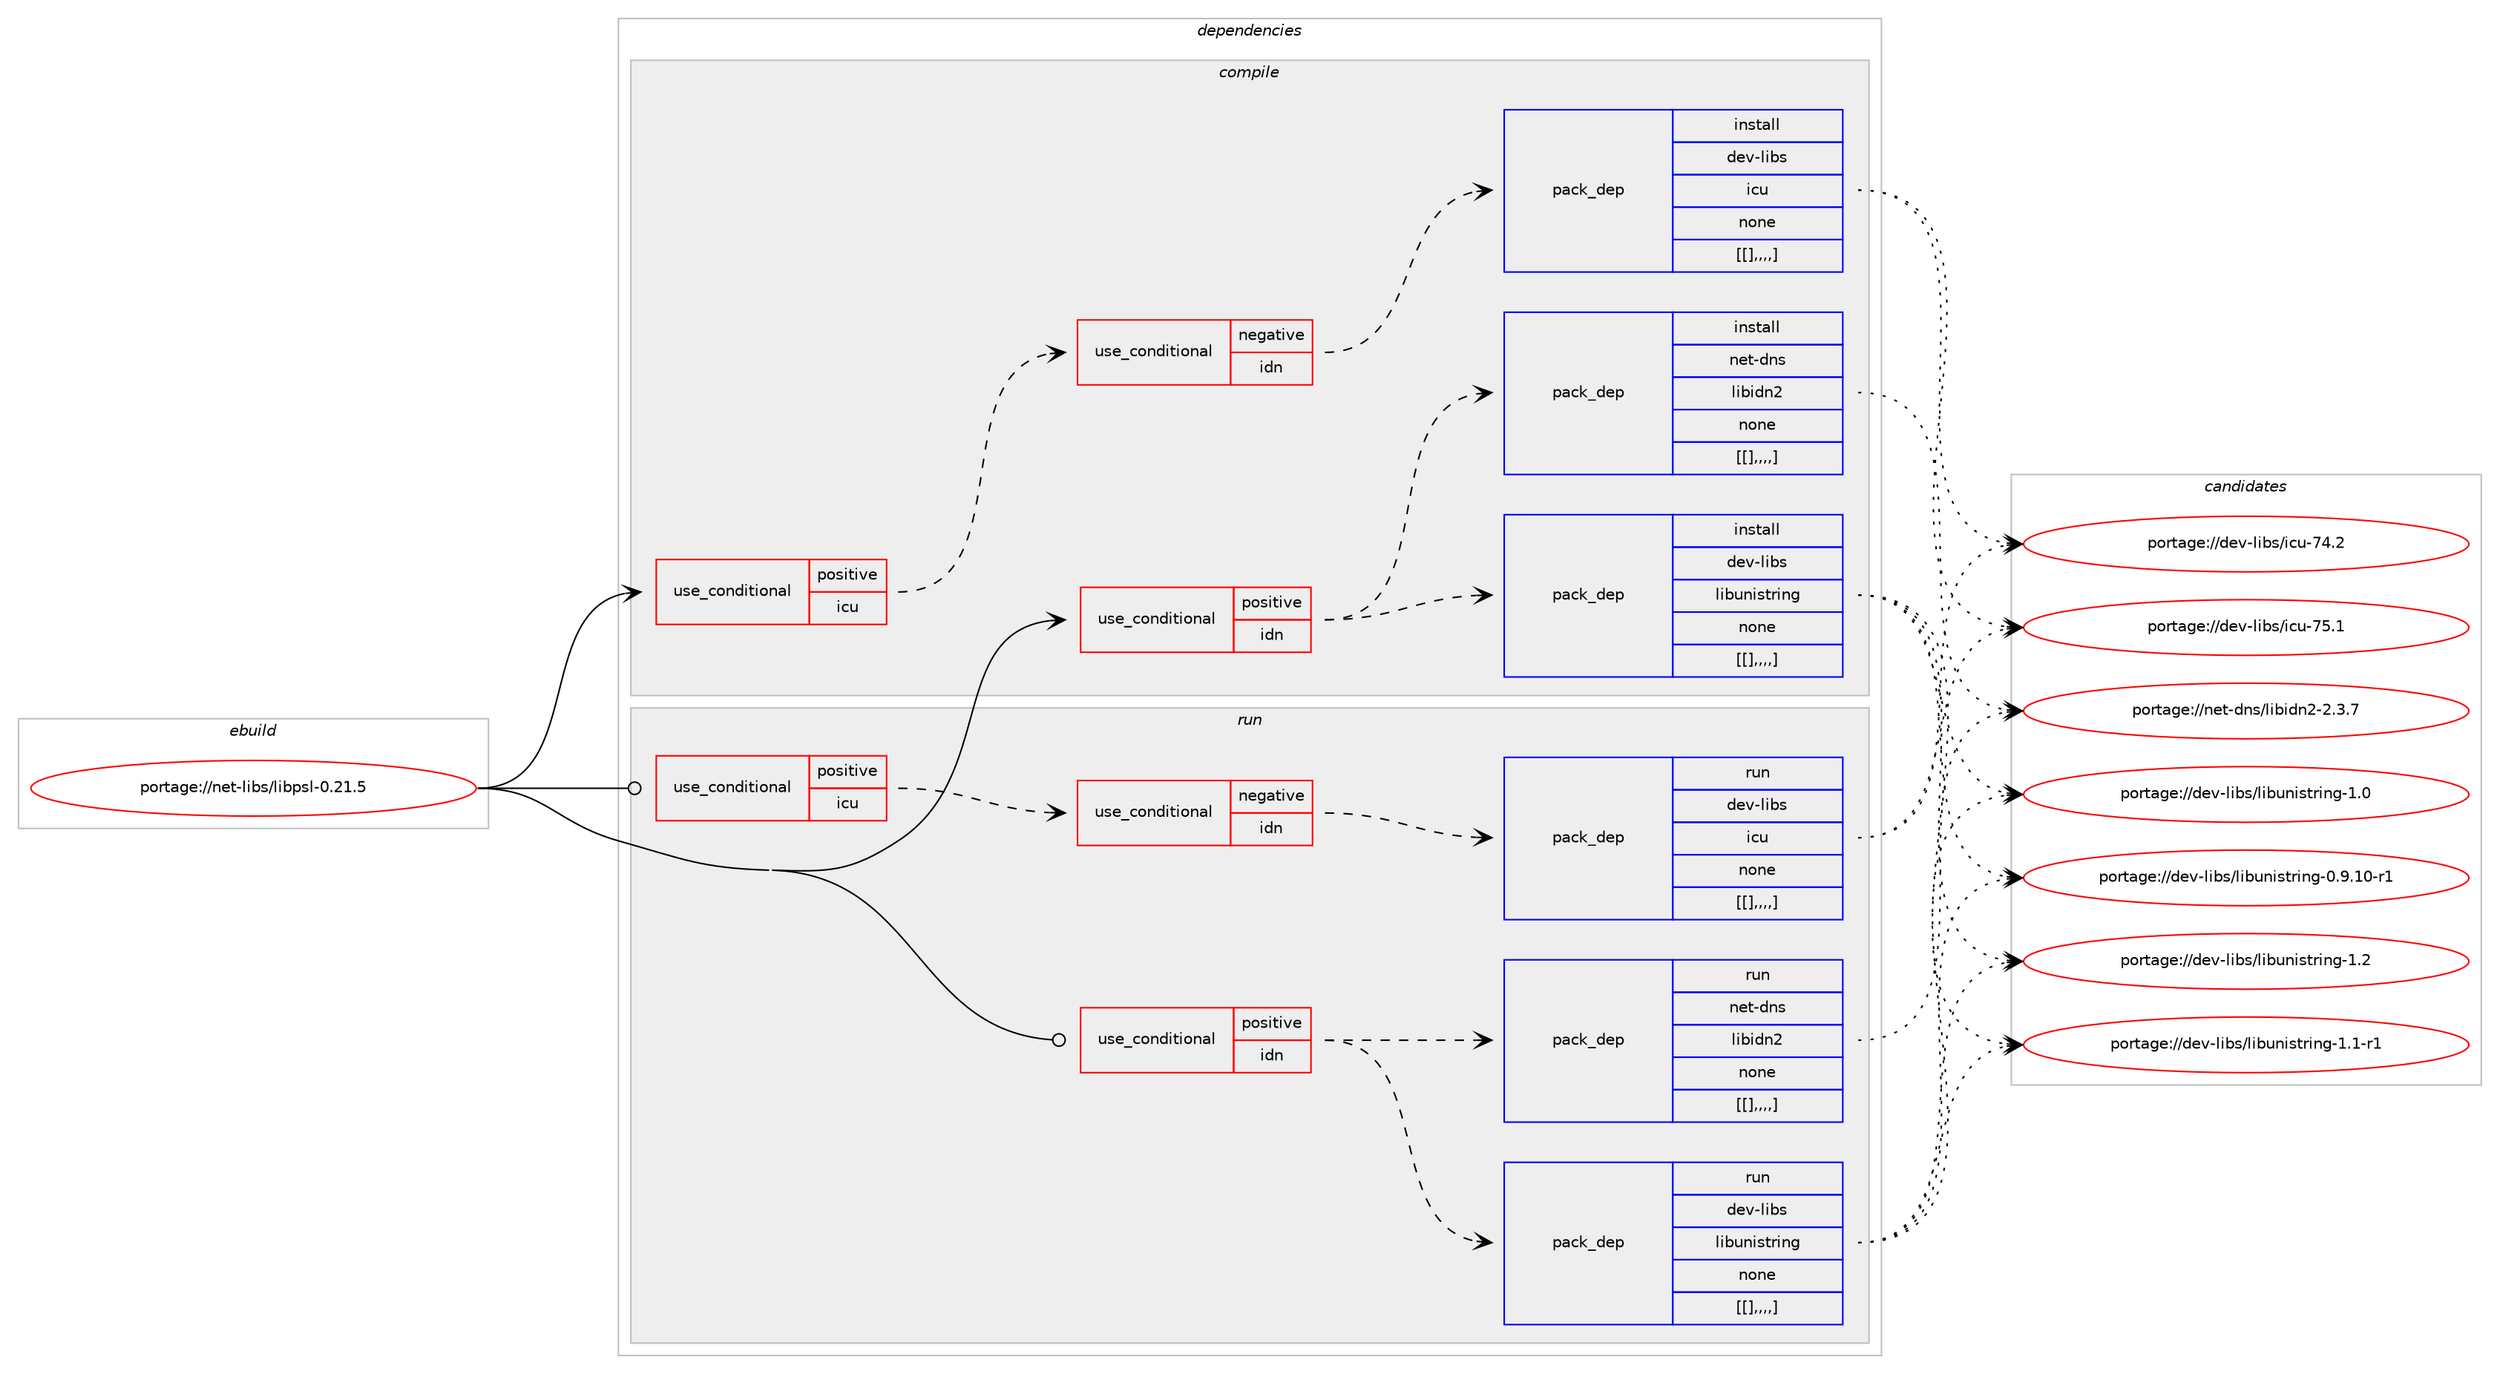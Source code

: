 digraph prolog {

# *************
# Graph options
# *************

newrank=true;
concentrate=true;
compound=true;
graph [rankdir=LR,fontname=Helvetica,fontsize=10,ranksep=1.5];#, ranksep=2.5, nodesep=0.2];
edge  [arrowhead=vee];
node  [fontname=Helvetica,fontsize=10];

# **********
# The ebuild
# **********

subgraph cluster_leftcol {
color=gray;
label=<<i>ebuild</i>>;
id [label="portage://net-libs/libpsl-0.21.5", color=red, width=4, href="../net-libs/libpsl-0.21.5.svg"];
}

# ****************
# The dependencies
# ****************

subgraph cluster_midcol {
color=gray;
label=<<i>dependencies</i>>;
subgraph cluster_compile {
fillcolor="#eeeeee";
style=filled;
label=<<i>compile</i>>;
subgraph cond98641 {
dependency378889 [label=<<TABLE BORDER="0" CELLBORDER="1" CELLSPACING="0" CELLPADDING="4"><TR><TD ROWSPAN="3" CELLPADDING="10">use_conditional</TD></TR><TR><TD>positive</TD></TR><TR><TD>icu</TD></TR></TABLE>>, shape=none, color=red];
subgraph cond98642 {
dependency378890 [label=<<TABLE BORDER="0" CELLBORDER="1" CELLSPACING="0" CELLPADDING="4"><TR><TD ROWSPAN="3" CELLPADDING="10">use_conditional</TD></TR><TR><TD>negative</TD></TR><TR><TD>idn</TD></TR></TABLE>>, shape=none, color=red];
subgraph pack277427 {
dependency378891 [label=<<TABLE BORDER="0" CELLBORDER="1" CELLSPACING="0" CELLPADDING="4" WIDTH="220"><TR><TD ROWSPAN="6" CELLPADDING="30">pack_dep</TD></TR><TR><TD WIDTH="110">install</TD></TR><TR><TD>dev-libs</TD></TR><TR><TD>icu</TD></TR><TR><TD>none</TD></TR><TR><TD>[[],,,,]</TD></TR></TABLE>>, shape=none, color=blue];
}
dependency378890:e -> dependency378891:w [weight=20,style="dashed",arrowhead="vee"];
}
dependency378889:e -> dependency378890:w [weight=20,style="dashed",arrowhead="vee"];
}
id:e -> dependency378889:w [weight=20,style="solid",arrowhead="vee"];
subgraph cond98643 {
dependency378892 [label=<<TABLE BORDER="0" CELLBORDER="1" CELLSPACING="0" CELLPADDING="4"><TR><TD ROWSPAN="3" CELLPADDING="10">use_conditional</TD></TR><TR><TD>positive</TD></TR><TR><TD>idn</TD></TR></TABLE>>, shape=none, color=red];
subgraph pack277428 {
dependency378893 [label=<<TABLE BORDER="0" CELLBORDER="1" CELLSPACING="0" CELLPADDING="4" WIDTH="220"><TR><TD ROWSPAN="6" CELLPADDING="30">pack_dep</TD></TR><TR><TD WIDTH="110">install</TD></TR><TR><TD>dev-libs</TD></TR><TR><TD>libunistring</TD></TR><TR><TD>none</TD></TR><TR><TD>[[],,,,]</TD></TR></TABLE>>, shape=none, color=blue];
}
dependency378892:e -> dependency378893:w [weight=20,style="dashed",arrowhead="vee"];
subgraph pack277429 {
dependency378894 [label=<<TABLE BORDER="0" CELLBORDER="1" CELLSPACING="0" CELLPADDING="4" WIDTH="220"><TR><TD ROWSPAN="6" CELLPADDING="30">pack_dep</TD></TR><TR><TD WIDTH="110">install</TD></TR><TR><TD>net-dns</TD></TR><TR><TD>libidn2</TD></TR><TR><TD>none</TD></TR><TR><TD>[[],,,,]</TD></TR></TABLE>>, shape=none, color=blue];
}
dependency378892:e -> dependency378894:w [weight=20,style="dashed",arrowhead="vee"];
}
id:e -> dependency378892:w [weight=20,style="solid",arrowhead="vee"];
}
subgraph cluster_compileandrun {
fillcolor="#eeeeee";
style=filled;
label=<<i>compile and run</i>>;
}
subgraph cluster_run {
fillcolor="#eeeeee";
style=filled;
label=<<i>run</i>>;
subgraph cond98644 {
dependency378895 [label=<<TABLE BORDER="0" CELLBORDER="1" CELLSPACING="0" CELLPADDING="4"><TR><TD ROWSPAN="3" CELLPADDING="10">use_conditional</TD></TR><TR><TD>positive</TD></TR><TR><TD>icu</TD></TR></TABLE>>, shape=none, color=red];
subgraph cond98645 {
dependency378896 [label=<<TABLE BORDER="0" CELLBORDER="1" CELLSPACING="0" CELLPADDING="4"><TR><TD ROWSPAN="3" CELLPADDING="10">use_conditional</TD></TR><TR><TD>negative</TD></TR><TR><TD>idn</TD></TR></TABLE>>, shape=none, color=red];
subgraph pack277430 {
dependency378897 [label=<<TABLE BORDER="0" CELLBORDER="1" CELLSPACING="0" CELLPADDING="4" WIDTH="220"><TR><TD ROWSPAN="6" CELLPADDING="30">pack_dep</TD></TR><TR><TD WIDTH="110">run</TD></TR><TR><TD>dev-libs</TD></TR><TR><TD>icu</TD></TR><TR><TD>none</TD></TR><TR><TD>[[],,,,]</TD></TR></TABLE>>, shape=none, color=blue];
}
dependency378896:e -> dependency378897:w [weight=20,style="dashed",arrowhead="vee"];
}
dependency378895:e -> dependency378896:w [weight=20,style="dashed",arrowhead="vee"];
}
id:e -> dependency378895:w [weight=20,style="solid",arrowhead="odot"];
subgraph cond98646 {
dependency378898 [label=<<TABLE BORDER="0" CELLBORDER="1" CELLSPACING="0" CELLPADDING="4"><TR><TD ROWSPAN="3" CELLPADDING="10">use_conditional</TD></TR><TR><TD>positive</TD></TR><TR><TD>idn</TD></TR></TABLE>>, shape=none, color=red];
subgraph pack277431 {
dependency378899 [label=<<TABLE BORDER="0" CELLBORDER="1" CELLSPACING="0" CELLPADDING="4" WIDTH="220"><TR><TD ROWSPAN="6" CELLPADDING="30">pack_dep</TD></TR><TR><TD WIDTH="110">run</TD></TR><TR><TD>dev-libs</TD></TR><TR><TD>libunistring</TD></TR><TR><TD>none</TD></TR><TR><TD>[[],,,,]</TD></TR></TABLE>>, shape=none, color=blue];
}
dependency378898:e -> dependency378899:w [weight=20,style="dashed",arrowhead="vee"];
subgraph pack277432 {
dependency378900 [label=<<TABLE BORDER="0" CELLBORDER="1" CELLSPACING="0" CELLPADDING="4" WIDTH="220"><TR><TD ROWSPAN="6" CELLPADDING="30">pack_dep</TD></TR><TR><TD WIDTH="110">run</TD></TR><TR><TD>net-dns</TD></TR><TR><TD>libidn2</TD></TR><TR><TD>none</TD></TR><TR><TD>[[],,,,]</TD></TR></TABLE>>, shape=none, color=blue];
}
dependency378898:e -> dependency378900:w [weight=20,style="dashed",arrowhead="vee"];
}
id:e -> dependency378898:w [weight=20,style="solid",arrowhead="odot"];
}
}

# **************
# The candidates
# **************

subgraph cluster_choices {
rank=same;
color=gray;
label=<<i>candidates</i>>;

subgraph choice277427 {
color=black;
nodesep=1;
choice100101118451081059811547105991174555534649 [label="portage://dev-libs/icu-75.1", color=red, width=4,href="../dev-libs/icu-75.1.svg"];
choice100101118451081059811547105991174555524650 [label="portage://dev-libs/icu-74.2", color=red, width=4,href="../dev-libs/icu-74.2.svg"];
dependency378891:e -> choice100101118451081059811547105991174555534649:w [style=dotted,weight="100"];
dependency378891:e -> choice100101118451081059811547105991174555524650:w [style=dotted,weight="100"];
}
subgraph choice277428 {
color=black;
nodesep=1;
choice1001011184510810598115471081059811711010511511611410511010345494650 [label="portage://dev-libs/libunistring-1.2", color=red, width=4,href="../dev-libs/libunistring-1.2.svg"];
choice10010111845108105981154710810598117110105115116114105110103454946494511449 [label="portage://dev-libs/libunistring-1.1-r1", color=red, width=4,href="../dev-libs/libunistring-1.1-r1.svg"];
choice1001011184510810598115471081059811711010511511611410511010345494648 [label="portage://dev-libs/libunistring-1.0", color=red, width=4,href="../dev-libs/libunistring-1.0.svg"];
choice10010111845108105981154710810598117110105115116114105110103454846574649484511449 [label="portage://dev-libs/libunistring-0.9.10-r1", color=red, width=4,href="../dev-libs/libunistring-0.9.10-r1.svg"];
dependency378893:e -> choice1001011184510810598115471081059811711010511511611410511010345494650:w [style=dotted,weight="100"];
dependency378893:e -> choice10010111845108105981154710810598117110105115116114105110103454946494511449:w [style=dotted,weight="100"];
dependency378893:e -> choice1001011184510810598115471081059811711010511511611410511010345494648:w [style=dotted,weight="100"];
dependency378893:e -> choice10010111845108105981154710810598117110105115116114105110103454846574649484511449:w [style=dotted,weight="100"];
}
subgraph choice277429 {
color=black;
nodesep=1;
choice11010111645100110115471081059810510011050455046514655 [label="portage://net-dns/libidn2-2.3.7", color=red, width=4,href="../net-dns/libidn2-2.3.7.svg"];
dependency378894:e -> choice11010111645100110115471081059810510011050455046514655:w [style=dotted,weight="100"];
}
subgraph choice277430 {
color=black;
nodesep=1;
choice100101118451081059811547105991174555534649 [label="portage://dev-libs/icu-75.1", color=red, width=4,href="../dev-libs/icu-75.1.svg"];
choice100101118451081059811547105991174555524650 [label="portage://dev-libs/icu-74.2", color=red, width=4,href="../dev-libs/icu-74.2.svg"];
dependency378897:e -> choice100101118451081059811547105991174555534649:w [style=dotted,weight="100"];
dependency378897:e -> choice100101118451081059811547105991174555524650:w [style=dotted,weight="100"];
}
subgraph choice277431 {
color=black;
nodesep=1;
choice1001011184510810598115471081059811711010511511611410511010345494650 [label="portage://dev-libs/libunistring-1.2", color=red, width=4,href="../dev-libs/libunistring-1.2.svg"];
choice10010111845108105981154710810598117110105115116114105110103454946494511449 [label="portage://dev-libs/libunistring-1.1-r1", color=red, width=4,href="../dev-libs/libunistring-1.1-r1.svg"];
choice1001011184510810598115471081059811711010511511611410511010345494648 [label="portage://dev-libs/libunistring-1.0", color=red, width=4,href="../dev-libs/libunistring-1.0.svg"];
choice10010111845108105981154710810598117110105115116114105110103454846574649484511449 [label="portage://dev-libs/libunistring-0.9.10-r1", color=red, width=4,href="../dev-libs/libunistring-0.9.10-r1.svg"];
dependency378899:e -> choice1001011184510810598115471081059811711010511511611410511010345494650:w [style=dotted,weight="100"];
dependency378899:e -> choice10010111845108105981154710810598117110105115116114105110103454946494511449:w [style=dotted,weight="100"];
dependency378899:e -> choice1001011184510810598115471081059811711010511511611410511010345494648:w [style=dotted,weight="100"];
dependency378899:e -> choice10010111845108105981154710810598117110105115116114105110103454846574649484511449:w [style=dotted,weight="100"];
}
subgraph choice277432 {
color=black;
nodesep=1;
choice11010111645100110115471081059810510011050455046514655 [label="portage://net-dns/libidn2-2.3.7", color=red, width=4,href="../net-dns/libidn2-2.3.7.svg"];
dependency378900:e -> choice11010111645100110115471081059810510011050455046514655:w [style=dotted,weight="100"];
}
}

}
